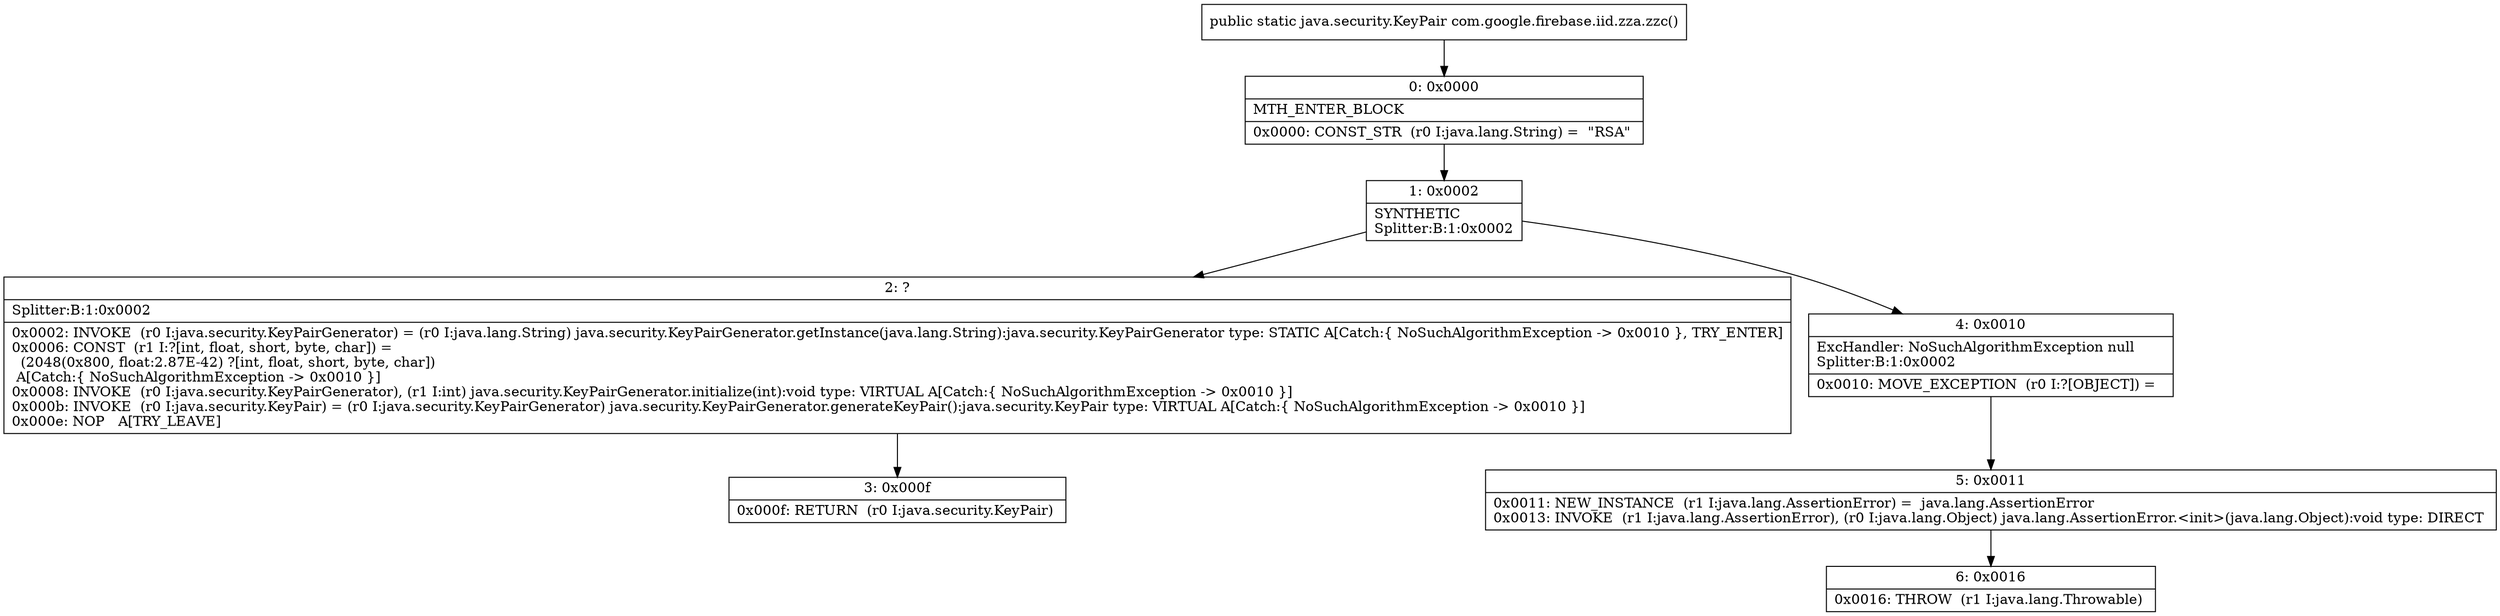 digraph "CFG forcom.google.firebase.iid.zza.zzc()Ljava\/security\/KeyPair;" {
Node_0 [shape=record,label="{0\:\ 0x0000|MTH_ENTER_BLOCK\l|0x0000: CONST_STR  (r0 I:java.lang.String) =  \"RSA\" \l}"];
Node_1 [shape=record,label="{1\:\ 0x0002|SYNTHETIC\lSplitter:B:1:0x0002\l}"];
Node_2 [shape=record,label="{2\:\ ?|Splitter:B:1:0x0002\l|0x0002: INVOKE  (r0 I:java.security.KeyPairGenerator) = (r0 I:java.lang.String) java.security.KeyPairGenerator.getInstance(java.lang.String):java.security.KeyPairGenerator type: STATIC A[Catch:\{ NoSuchAlgorithmException \-\> 0x0010 \}, TRY_ENTER]\l0x0006: CONST  (r1 I:?[int, float, short, byte, char]) = \l  (2048(0x800, float:2.87E\-42) ?[int, float, short, byte, char])\l A[Catch:\{ NoSuchAlgorithmException \-\> 0x0010 \}]\l0x0008: INVOKE  (r0 I:java.security.KeyPairGenerator), (r1 I:int) java.security.KeyPairGenerator.initialize(int):void type: VIRTUAL A[Catch:\{ NoSuchAlgorithmException \-\> 0x0010 \}]\l0x000b: INVOKE  (r0 I:java.security.KeyPair) = (r0 I:java.security.KeyPairGenerator) java.security.KeyPairGenerator.generateKeyPair():java.security.KeyPair type: VIRTUAL A[Catch:\{ NoSuchAlgorithmException \-\> 0x0010 \}]\l0x000e: NOP   A[TRY_LEAVE]\l}"];
Node_3 [shape=record,label="{3\:\ 0x000f|0x000f: RETURN  (r0 I:java.security.KeyPair) \l}"];
Node_4 [shape=record,label="{4\:\ 0x0010|ExcHandler: NoSuchAlgorithmException null\lSplitter:B:1:0x0002\l|0x0010: MOVE_EXCEPTION  (r0 I:?[OBJECT]) =  \l}"];
Node_5 [shape=record,label="{5\:\ 0x0011|0x0011: NEW_INSTANCE  (r1 I:java.lang.AssertionError) =  java.lang.AssertionError \l0x0013: INVOKE  (r1 I:java.lang.AssertionError), (r0 I:java.lang.Object) java.lang.AssertionError.\<init\>(java.lang.Object):void type: DIRECT \l}"];
Node_6 [shape=record,label="{6\:\ 0x0016|0x0016: THROW  (r1 I:java.lang.Throwable) \l}"];
MethodNode[shape=record,label="{public static java.security.KeyPair com.google.firebase.iid.zza.zzc() }"];
MethodNode -> Node_0;
Node_0 -> Node_1;
Node_1 -> Node_2;
Node_1 -> Node_4;
Node_2 -> Node_3;
Node_4 -> Node_5;
Node_5 -> Node_6;
}

